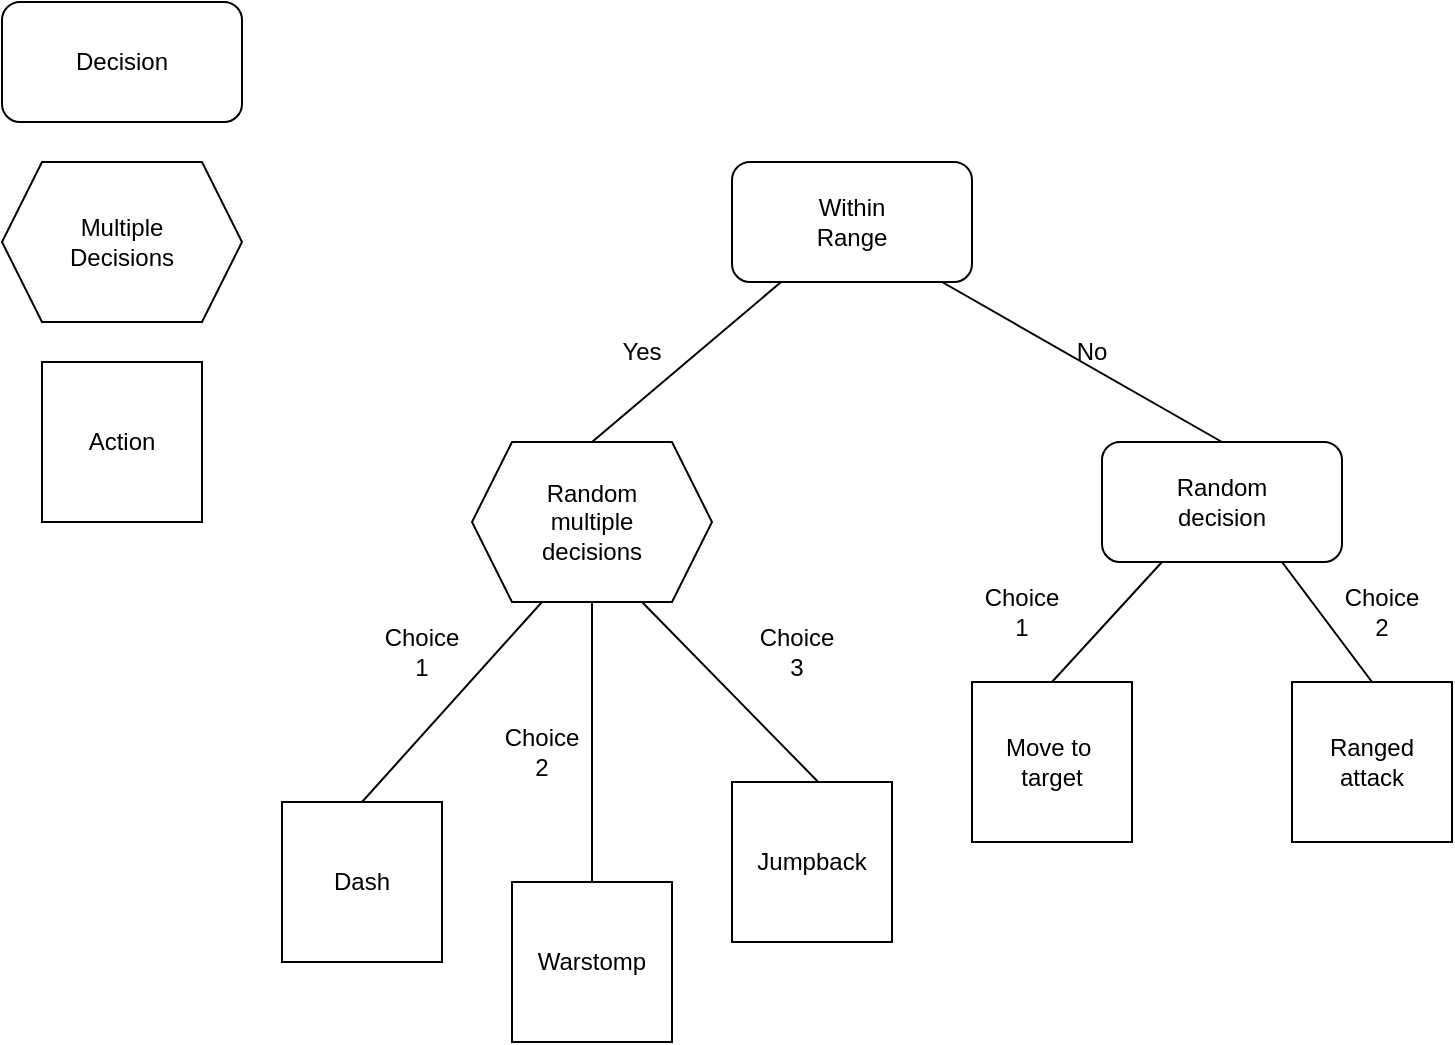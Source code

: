 <mxfile version="26.0.16">
  <diagram name="Page-1" id="GAnhlbHT-EmA44UJFXI1">
    <mxGraphModel dx="818" dy="1559" grid="1" gridSize="10" guides="1" tooltips="1" connect="1" arrows="1" fold="1" page="1" pageScale="1" pageWidth="850" pageHeight="1100" math="0" shadow="0">
      <root>
        <mxCell id="0" />
        <mxCell id="1" parent="0" />
        <mxCell id="pvH0t0SYWXMb1PGUtLdy-1" value="Within&lt;div&gt;Range&lt;/div&gt;" style="rounded=1;whiteSpace=wrap;html=1;" parent="1" vertex="1">
          <mxGeometry x="365" y="80" width="120" height="60" as="geometry" />
        </mxCell>
        <mxCell id="pvH0t0SYWXMb1PGUtLdy-2" value="" style="endArrow=none;html=1;rounded=0;exitX=0.5;exitY=0;exitDx=0;exitDy=0;" parent="1" source="JcaI9uZconTRlQ1yBCl2-1" target="pvH0t0SYWXMb1PGUtLdy-1" edge="1">
          <mxGeometry width="50" height="50" relative="1" as="geometry">
            <mxPoint x="270" y="230" as="sourcePoint" />
            <mxPoint x="365" y="140" as="targetPoint" />
          </mxGeometry>
        </mxCell>
        <mxCell id="pvH0t0SYWXMb1PGUtLdy-5" value="Decision" style="rounded=1;whiteSpace=wrap;html=1;" parent="1" vertex="1">
          <mxGeometry width="120" height="60" as="geometry" />
        </mxCell>
        <mxCell id="pvH0t0SYWXMb1PGUtLdy-9" value="Multiple&lt;div&gt;Decisions&lt;/div&gt;" style="shape=hexagon;perimeter=hexagonPerimeter2;whiteSpace=wrap;html=1;fixedSize=1;" parent="1" vertex="1">
          <mxGeometry y="80" width="120" height="80" as="geometry" />
        </mxCell>
        <mxCell id="pvH0t0SYWXMb1PGUtLdy-10" value="Yes" style="text;html=1;align=center;verticalAlign=middle;whiteSpace=wrap;rounded=0;" parent="1" vertex="1">
          <mxGeometry x="310" y="160" width="20" height="30" as="geometry" />
        </mxCell>
        <mxCell id="pvH0t0SYWXMb1PGUtLdy-13" value="Action" style="whiteSpace=wrap;html=1;aspect=fixed;" parent="1" vertex="1">
          <mxGeometry x="20" y="180" width="80" height="80" as="geometry" />
        </mxCell>
        <mxCell id="pvH0t0SYWXMb1PGUtLdy-14" value="" style="endArrow=none;html=1;rounded=0;entryX=0.25;entryY=1;entryDx=0;entryDy=0;exitX=0.5;exitY=0;exitDx=0;exitDy=0;" parent="1" source="pvH0t0SYWXMb1PGUtLdy-21" target="pvH0t0SYWXMb1PGUtLdy-28" edge="1">
          <mxGeometry width="50" height="50" relative="1" as="geometry">
            <mxPoint x="490" y="360" as="sourcePoint" />
            <mxPoint x="565" y="280" as="targetPoint" />
          </mxGeometry>
        </mxCell>
        <mxCell id="pvH0t0SYWXMb1PGUtLdy-16" value="" style="endArrow=none;html=1;rounded=0;entryX=0.75;entryY=1;entryDx=0;entryDy=0;exitX=0.5;exitY=0;exitDx=0;exitDy=0;" parent="1" source="pvH0t0SYWXMb1PGUtLdy-44" target="pvH0t0SYWXMb1PGUtLdy-28" edge="1">
          <mxGeometry width="50" height="50" relative="1" as="geometry">
            <mxPoint x="710" y="370" as="sourcePoint" />
            <mxPoint x="640" y="280" as="targetPoint" />
          </mxGeometry>
        </mxCell>
        <mxCell id="pvH0t0SYWXMb1PGUtLdy-21" value="Move to&amp;nbsp;&lt;div&gt;target&lt;/div&gt;" style="whiteSpace=wrap;html=1;aspect=fixed;" parent="1" vertex="1">
          <mxGeometry x="485" y="340" width="80" height="80" as="geometry" />
        </mxCell>
        <mxCell id="pvH0t0SYWXMb1PGUtLdy-24" value="" style="endArrow=none;html=1;rounded=0;exitX=0.5;exitY=0;exitDx=0;exitDy=0;" parent="1" source="pvH0t0SYWXMb1PGUtLdy-28" edge="1">
          <mxGeometry width="50" height="50" relative="1" as="geometry">
            <mxPoint x="580" y="240" as="sourcePoint" />
            <mxPoint x="470" y="140" as="targetPoint" />
          </mxGeometry>
        </mxCell>
        <mxCell id="pvH0t0SYWXMb1PGUtLdy-28" value="Random&lt;div&gt;decision&lt;/div&gt;" style="rounded=1;whiteSpace=wrap;html=1;" parent="1" vertex="1">
          <mxGeometry x="550" y="220" width="120" height="60" as="geometry" />
        </mxCell>
        <mxCell id="pvH0t0SYWXMb1PGUtLdy-44" value="Ranged&lt;div&gt;attack&lt;/div&gt;" style="whiteSpace=wrap;html=1;aspect=fixed;" parent="1" vertex="1">
          <mxGeometry x="645" y="340" width="80" height="80" as="geometry" />
        </mxCell>
        <mxCell id="pvH0t0SYWXMb1PGUtLdy-45" value="No" style="text;html=1;align=center;verticalAlign=middle;whiteSpace=wrap;rounded=0;" parent="1" vertex="1">
          <mxGeometry x="535" y="160" width="20" height="30" as="geometry" />
        </mxCell>
        <mxCell id="VioIFnSnm8FBBjeOg33L-3" value="Choice 1" style="text;html=1;align=center;verticalAlign=middle;whiteSpace=wrap;rounded=0;" parent="1" vertex="1">
          <mxGeometry x="490" y="290" width="40" height="30" as="geometry" />
        </mxCell>
        <mxCell id="VioIFnSnm8FBBjeOg33L-5" value="Choice 2" style="text;html=1;align=center;verticalAlign=middle;whiteSpace=wrap;rounded=0;" parent="1" vertex="1">
          <mxGeometry x="670" y="290" width="40" height="30" as="geometry" />
        </mxCell>
        <mxCell id="JcaI9uZconTRlQ1yBCl2-1" value="Random&lt;div&gt;multiple&lt;/div&gt;&lt;div&gt;decisions&lt;/div&gt;" style="shape=hexagon;perimeter=hexagonPerimeter2;whiteSpace=wrap;html=1;fixedSize=1;" parent="1" vertex="1">
          <mxGeometry x="235" y="220" width="120" height="80" as="geometry" />
        </mxCell>
        <mxCell id="JcaI9uZconTRlQ1yBCl2-2" value="" style="endArrow=none;html=1;rounded=0;exitX=0.5;exitY=0;exitDx=0;exitDy=0;" parent="1" source="JcaI9uZconTRlQ1yBCl2-9" edge="1">
          <mxGeometry width="50" height="50" relative="1" as="geometry">
            <mxPoint x="295" y="460" as="sourcePoint" />
            <mxPoint x="295" y="300" as="targetPoint" />
          </mxGeometry>
        </mxCell>
        <mxCell id="JcaI9uZconTRlQ1yBCl2-3" value="Choice 1" style="text;html=1;align=center;verticalAlign=middle;whiteSpace=wrap;rounded=0;" parent="1" vertex="1">
          <mxGeometry x="190" y="310" width="40" height="30" as="geometry" />
        </mxCell>
        <mxCell id="JcaI9uZconTRlQ1yBCl2-4" value="Choice 2" style="text;html=1;align=center;verticalAlign=middle;whiteSpace=wrap;rounded=0;" parent="1" vertex="1">
          <mxGeometry x="250" y="360" width="40" height="30" as="geometry" />
        </mxCell>
        <mxCell id="JcaI9uZconTRlQ1yBCl2-5" value="Choice 3" style="text;html=1;align=center;verticalAlign=middle;whiteSpace=wrap;rounded=0;" parent="1" vertex="1">
          <mxGeometry x="375" y="310" width="45" height="30" as="geometry" />
        </mxCell>
        <mxCell id="JcaI9uZconTRlQ1yBCl2-6" value="Dash" style="whiteSpace=wrap;html=1;aspect=fixed;" parent="1" vertex="1">
          <mxGeometry x="140" y="400" width="80" height="80" as="geometry" />
        </mxCell>
        <mxCell id="JcaI9uZconTRlQ1yBCl2-7" value="" style="endArrow=none;html=1;rounded=0;exitX=0.5;exitY=0;exitDx=0;exitDy=0;" parent="1" source="JcaI9uZconTRlQ1yBCl2-6" edge="1">
          <mxGeometry width="50" height="50" relative="1" as="geometry">
            <mxPoint x="230" y="380" as="sourcePoint" />
            <mxPoint x="270" y="300" as="targetPoint" />
          </mxGeometry>
        </mxCell>
        <mxCell id="JcaI9uZconTRlQ1yBCl2-8" value="" style="endArrow=none;html=1;rounded=0;exitX=0.588;exitY=0.05;exitDx=0;exitDy=0;exitPerimeter=0;" parent="1" source="JcaI9uZconTRlQ1yBCl2-10" edge="1">
          <mxGeometry width="50" height="50" relative="1" as="geometry">
            <mxPoint x="375" y="380" as="sourcePoint" />
            <mxPoint x="320" y="300" as="targetPoint" />
          </mxGeometry>
        </mxCell>
        <mxCell id="JcaI9uZconTRlQ1yBCl2-9" value="Warstomp" style="whiteSpace=wrap;html=1;aspect=fixed;" parent="1" vertex="1">
          <mxGeometry x="255" y="440" width="80" height="80" as="geometry" />
        </mxCell>
        <mxCell id="JcaI9uZconTRlQ1yBCl2-10" value="Jumpback" style="whiteSpace=wrap;html=1;aspect=fixed;" parent="1" vertex="1">
          <mxGeometry x="365" y="390" width="80" height="80" as="geometry" />
        </mxCell>
      </root>
    </mxGraphModel>
  </diagram>
</mxfile>

